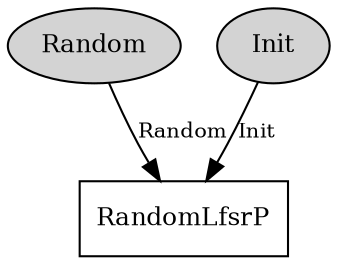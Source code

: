 digraph "tos.system.RandomLfsrC" {
  n0x4072a8b8 [shape=ellipse, style=filled, label="Random", fontsize=12];
  "RandomLfsrP" [fontsize=12, shape=box, URL="../chtml/tos.system.RandomLfsrP.html"];
  n0x4072a540 [shape=ellipse, style=filled, label="Init", fontsize=12];
  "RandomLfsrP" [fontsize=12, shape=box, URL="../chtml/tos.system.RandomLfsrP.html"];
  "n0x4072a8b8" -> "RandomLfsrP" [label="Random", URL="../ihtml/tos.interfaces.Random.html", fontsize=10];
  "n0x4072a540" -> "RandomLfsrP" [label="Init", URL="../ihtml/tos.interfaces.Init.html", fontsize=10];
}
